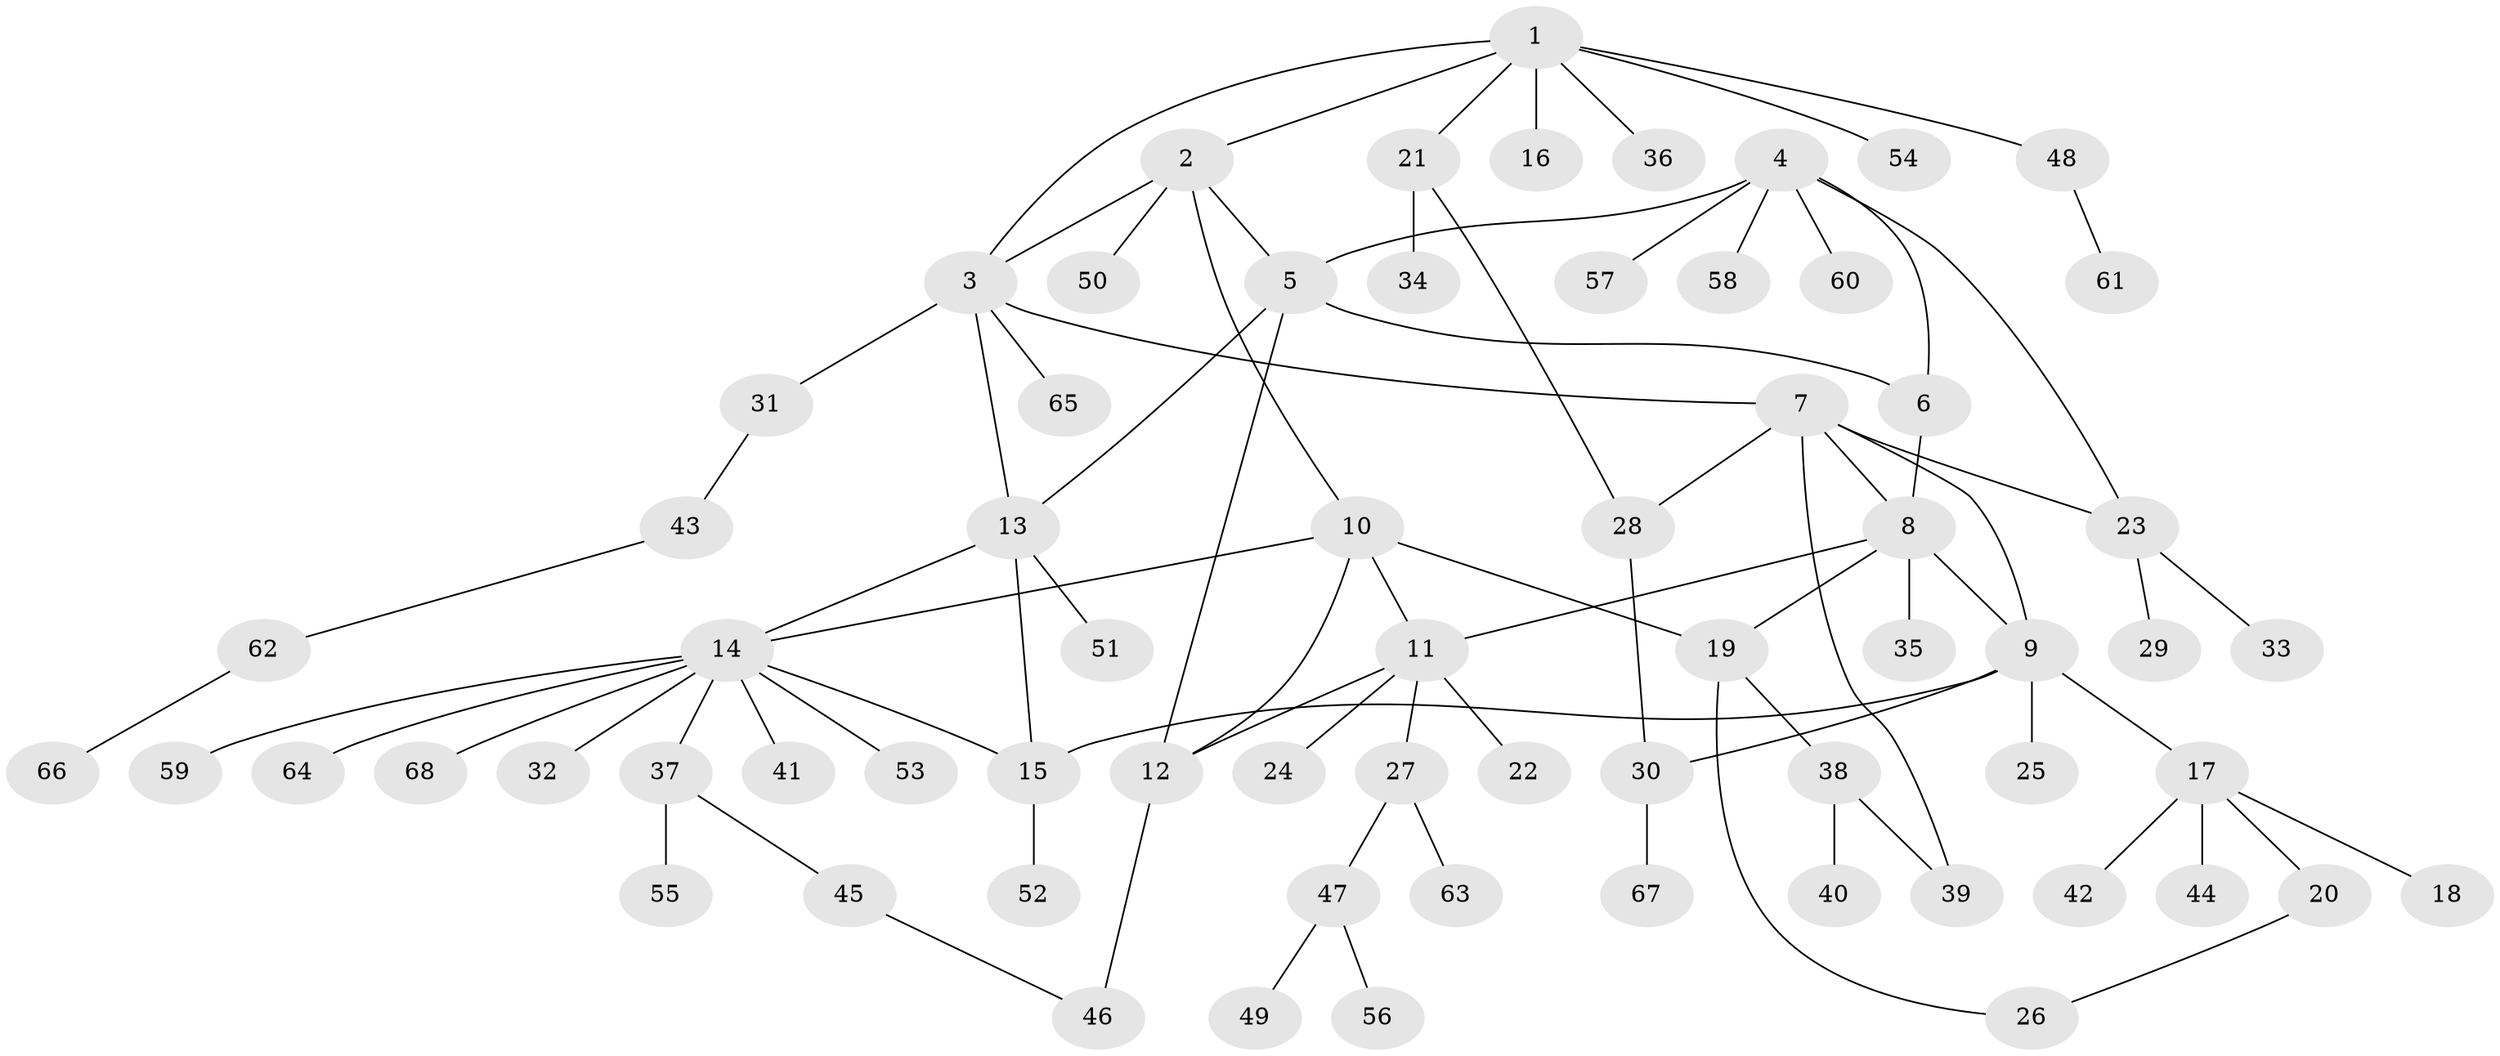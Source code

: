// coarse degree distribution, {12: 0.029411764705882353, 1: 0.6176470588235294, 2: 0.058823529411764705, 5: 0.08823529411764706, 4: 0.058823529411764705, 3: 0.058823529411764705, 10: 0.058823529411764705, 8: 0.029411764705882353}
// Generated by graph-tools (version 1.1) at 2025/46/03/06/25 01:46:57]
// undirected, 68 vertices, 85 edges
graph export_dot {
graph [start="1"]
  node [color=gray90,style=filled];
  1;
  2;
  3;
  4;
  5;
  6;
  7;
  8;
  9;
  10;
  11;
  12;
  13;
  14;
  15;
  16;
  17;
  18;
  19;
  20;
  21;
  22;
  23;
  24;
  25;
  26;
  27;
  28;
  29;
  30;
  31;
  32;
  33;
  34;
  35;
  36;
  37;
  38;
  39;
  40;
  41;
  42;
  43;
  44;
  45;
  46;
  47;
  48;
  49;
  50;
  51;
  52;
  53;
  54;
  55;
  56;
  57;
  58;
  59;
  60;
  61;
  62;
  63;
  64;
  65;
  66;
  67;
  68;
  1 -- 2;
  1 -- 3;
  1 -- 16;
  1 -- 21;
  1 -- 36;
  1 -- 48;
  1 -- 54;
  2 -- 3;
  2 -- 5;
  2 -- 10;
  2 -- 50;
  3 -- 7;
  3 -- 13;
  3 -- 31;
  3 -- 65;
  4 -- 5;
  4 -- 6;
  4 -- 23;
  4 -- 57;
  4 -- 58;
  4 -- 60;
  5 -- 6;
  5 -- 12;
  5 -- 13;
  6 -- 8;
  7 -- 8;
  7 -- 9;
  7 -- 23;
  7 -- 28;
  7 -- 39;
  8 -- 9;
  8 -- 11;
  8 -- 19;
  8 -- 35;
  9 -- 15;
  9 -- 17;
  9 -- 25;
  9 -- 30;
  10 -- 11;
  10 -- 12;
  10 -- 14;
  10 -- 19;
  11 -- 12;
  11 -- 22;
  11 -- 24;
  11 -- 27;
  12 -- 46;
  13 -- 14;
  13 -- 15;
  13 -- 51;
  14 -- 15;
  14 -- 32;
  14 -- 37;
  14 -- 41;
  14 -- 53;
  14 -- 59;
  14 -- 64;
  14 -- 68;
  15 -- 52;
  17 -- 18;
  17 -- 20;
  17 -- 42;
  17 -- 44;
  19 -- 26;
  19 -- 38;
  20 -- 26;
  21 -- 28;
  21 -- 34;
  23 -- 29;
  23 -- 33;
  27 -- 47;
  27 -- 63;
  28 -- 30;
  30 -- 67;
  31 -- 43;
  37 -- 45;
  37 -- 55;
  38 -- 39;
  38 -- 40;
  43 -- 62;
  45 -- 46;
  47 -- 49;
  47 -- 56;
  48 -- 61;
  62 -- 66;
}

